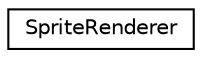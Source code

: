digraph "Graphical Class Hierarchy"
{
 // LATEX_PDF_SIZE
  edge [fontname="Helvetica",fontsize="10",labelfontname="Helvetica",labelfontsize="10"];
  node [fontname="Helvetica",fontsize="10",shape=record];
  rankdir="LR";
  Node0 [label="SpriteRenderer",height=0.2,width=0.4,color="black", fillcolor="white", style="filled",URL="$class_sprite_renderer.html",tooltip=" "];
}
